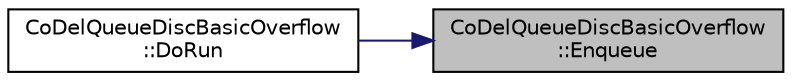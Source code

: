digraph "CoDelQueueDiscBasicOverflow::Enqueue"
{
 // LATEX_PDF_SIZE
  edge [fontname="Helvetica",fontsize="10",labelfontname="Helvetica",labelfontsize="10"];
  node [fontname="Helvetica",fontsize="10",shape=record];
  rankdir="RL";
  Node1 [label="CoDelQueueDiscBasicOverflow\l::Enqueue",height=0.2,width=0.4,color="black", fillcolor="grey75", style="filled", fontcolor="black",tooltip="Enqueue function."];
  Node1 -> Node2 [dir="back",color="midnightblue",fontsize="10",style="solid",fontname="Helvetica"];
  Node2 [label="CoDelQueueDiscBasicOverflow\l::DoRun",height=0.2,width=0.4,color="black", fillcolor="white", style="filled",URL="$class_co_del_queue_disc_basic_overflow.html#a902879310f02ffebbdf420e3de3daaad",tooltip="Implementation to actually run this TestCase."];
}
